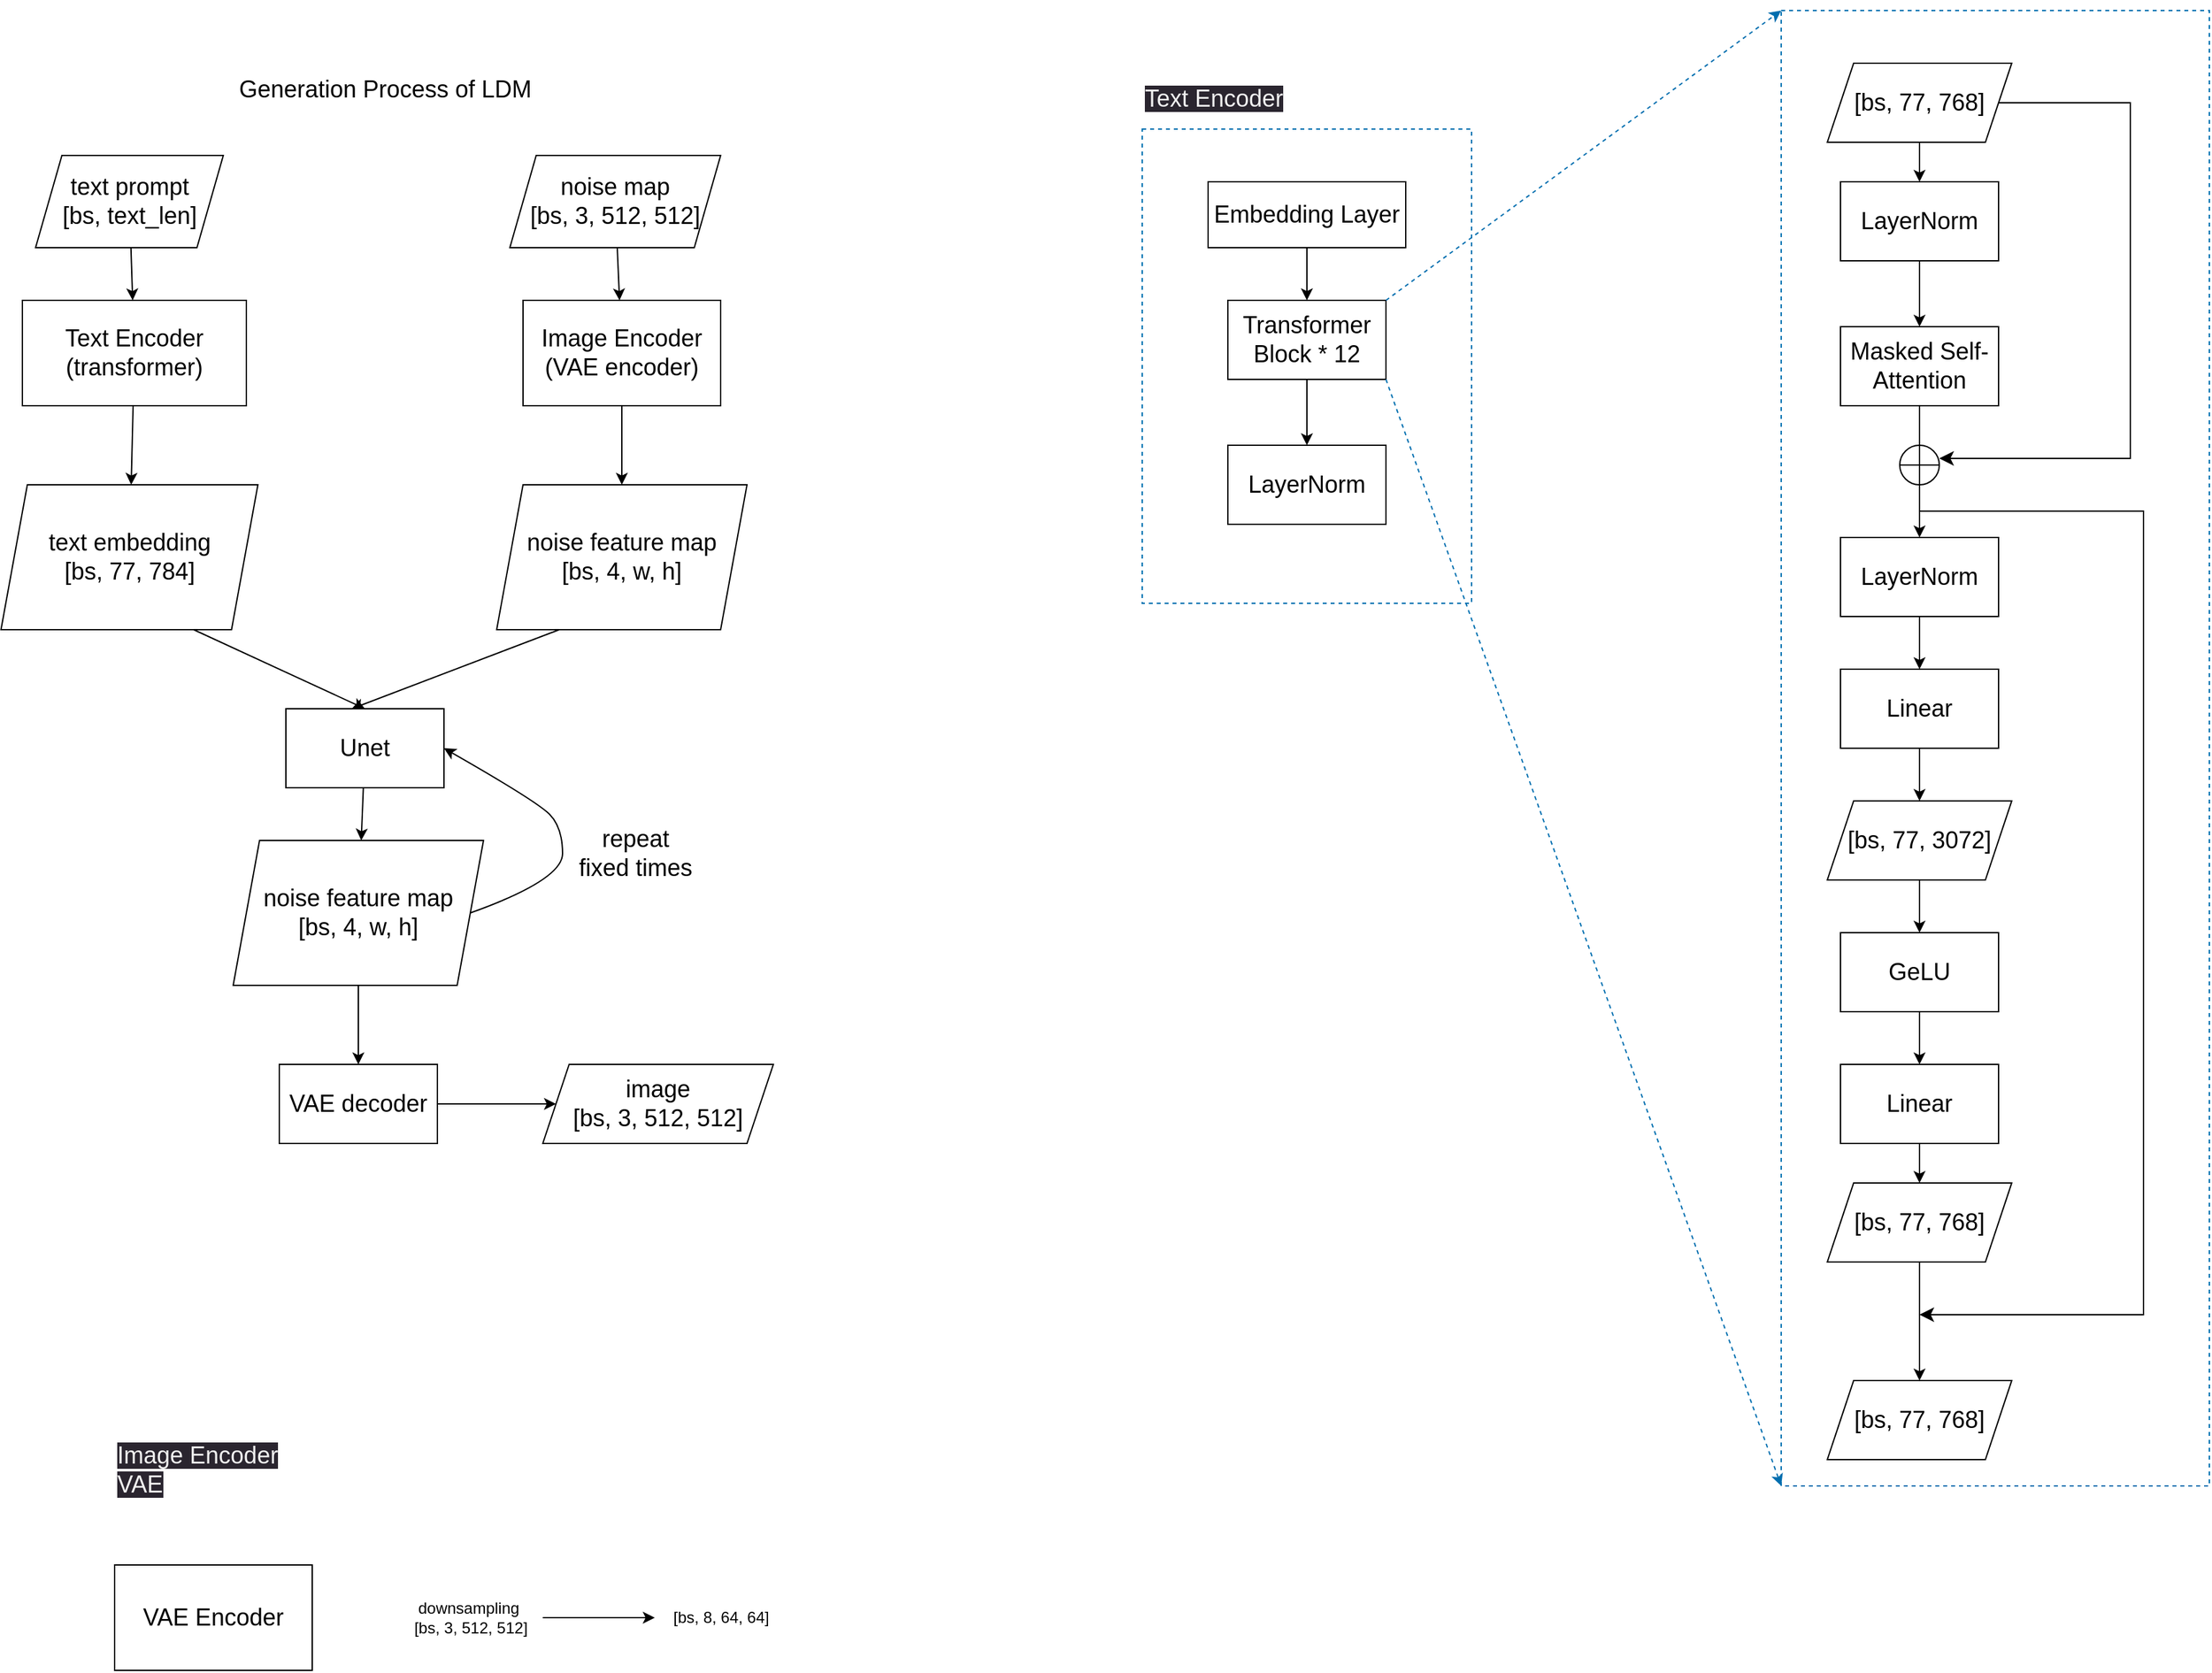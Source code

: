 <mxfile>
    <diagram id="syP8Kg_K8T-5q72GtrBR" name="Page-1">
        <mxGraphModel dx="1002" dy="1301" grid="1" gridSize="10" guides="1" tooltips="1" connect="1" arrows="1" fold="1" page="1" pageScale="1" pageWidth="2339" pageHeight="3300" math="0" shadow="0">
            <root>
                <mxCell id="0"/>
                <mxCell id="1" parent="0"/>
                <mxCell id="11" value="" style="edgeStyle=none;html=1;fontSize=18;" parent="1" source="3" target="10" edge="1">
                    <mxGeometry relative="1" as="geometry"/>
                </mxCell>
                <mxCell id="3" value="Text Encoder&lt;br&gt;(transformer)" style="rounded=0;whiteSpace=wrap;html=1;fontSize=18;" parent="1" vertex="1">
                    <mxGeometry x="70" y="360" width="170" height="80" as="geometry"/>
                </mxCell>
                <mxCell id="14" value="" style="edgeStyle=none;html=1;fontSize=18;" parent="1" source="4" target="13" edge="1">
                    <mxGeometry relative="1" as="geometry"/>
                </mxCell>
                <mxCell id="4" value="Image Encoder&lt;br&gt;(VAE encoder)" style="rounded=0;whiteSpace=wrap;html=1;fontSize=18;" parent="1" vertex="1">
                    <mxGeometry x="450" y="360" width="150" height="80" as="geometry"/>
                </mxCell>
                <mxCell id="6" value="" style="edgeStyle=none;html=1;fontSize=18;" parent="1" source="5" target="3" edge="1">
                    <mxGeometry relative="1" as="geometry"/>
                </mxCell>
                <mxCell id="5" value="text prompt&lt;br&gt;[bs, text_len]" style="shape=parallelogram;perimeter=parallelogramPerimeter;whiteSpace=wrap;html=1;fixedSize=1;fontSize=18;" parent="1" vertex="1">
                    <mxGeometry x="80" y="250" width="142.5" height="70" as="geometry"/>
                </mxCell>
                <mxCell id="8" value="" style="edgeStyle=none;html=1;fontSize=18;" parent="1" source="7" target="4" edge="1">
                    <mxGeometry relative="1" as="geometry"/>
                </mxCell>
                <mxCell id="7" value="noise map&lt;br&gt;[bs, 3, 512, 512]" style="shape=parallelogram;perimeter=parallelogramPerimeter;whiteSpace=wrap;html=1;fixedSize=1;fontSize=18;" parent="1" vertex="1">
                    <mxGeometry x="440" y="250" width="160" height="70" as="geometry"/>
                </mxCell>
                <mxCell id="16" style="edgeStyle=none;html=1;exitX=0.75;exitY=1;exitDx=0;exitDy=0;entryX=0.5;entryY=0;entryDx=0;entryDy=0;fontSize=18;" parent="1" source="10" target="15" edge="1">
                    <mxGeometry relative="1" as="geometry"/>
                </mxCell>
                <mxCell id="10" value="text embedding&lt;br&gt;[bs, 77, 784]" style="shape=parallelogram;perimeter=parallelogramPerimeter;whiteSpace=wrap;html=1;fixedSize=1;fontSize=18;rounded=0;" parent="1" vertex="1">
                    <mxGeometry x="53.75" y="500" width="195" height="110" as="geometry"/>
                </mxCell>
                <mxCell id="12" value="Generation Process of LDM" style="text;html=1;align=center;verticalAlign=middle;resizable=0;points=[];autosize=1;strokeColor=none;fillColor=none;fontSize=18;" parent="1" vertex="1">
                    <mxGeometry x="220" y="180" width="250" height="40" as="geometry"/>
                </mxCell>
                <mxCell id="17" style="edgeStyle=none;html=1;exitX=0.25;exitY=1;exitDx=0;exitDy=0;fontSize=18;" parent="1" source="13" edge="1">
                    <mxGeometry relative="1" as="geometry">
                        <mxPoint x="320" y="670" as="targetPoint"/>
                    </mxGeometry>
                </mxCell>
                <mxCell id="13" value="noise feature map&lt;br&gt;[bs, 4, w, h]" style="shape=parallelogram;perimeter=parallelogramPerimeter;whiteSpace=wrap;html=1;fixedSize=1;fontSize=18;rounded=0;" parent="1" vertex="1">
                    <mxGeometry x="430" y="500" width="190" height="110" as="geometry"/>
                </mxCell>
                <mxCell id="19" value="" style="edgeStyle=none;html=1;fontSize=18;" parent="1" source="15" target="18" edge="1">
                    <mxGeometry relative="1" as="geometry"/>
                </mxCell>
                <mxCell id="15" value="Unet" style="rounded=0;whiteSpace=wrap;html=1;fontSize=18;" parent="1" vertex="1">
                    <mxGeometry x="270" y="670" width="120" height="60" as="geometry"/>
                </mxCell>
                <mxCell id="24" value="" style="edgeStyle=none;html=1;fontSize=18;" parent="1" source="18" target="23" edge="1">
                    <mxGeometry relative="1" as="geometry"/>
                </mxCell>
                <mxCell id="18" value="noise feature map&lt;br&gt;[bs, 4, w, h]" style="shape=parallelogram;perimeter=parallelogramPerimeter;whiteSpace=wrap;html=1;fixedSize=1;fontSize=18;rounded=0;" parent="1" vertex="1">
                    <mxGeometry x="230" y="770" width="190" height="110" as="geometry"/>
                </mxCell>
                <mxCell id="21" value="" style="curved=1;endArrow=classic;html=1;fontSize=18;exitX=1;exitY=0.5;exitDx=0;exitDy=0;entryX=1;entryY=0.5;entryDx=0;entryDy=0;" parent="1" source="18" target="15" edge="1">
                    <mxGeometry width="50" height="50" relative="1" as="geometry">
                        <mxPoint x="540" y="800" as="sourcePoint"/>
                        <mxPoint x="590" y="750" as="targetPoint"/>
                        <Array as="points">
                            <mxPoint x="480" y="800"/>
                            <mxPoint x="480" y="760"/>
                            <mxPoint x="460" y="740"/>
                        </Array>
                    </mxGeometry>
                </mxCell>
                <mxCell id="22" value="repeat&lt;br&gt;fixed times" style="text;html=1;align=center;verticalAlign=middle;resizable=0;points=[];autosize=1;strokeColor=none;fillColor=none;fontSize=18;" parent="1" vertex="1">
                    <mxGeometry x="480" y="750" width="110" height="60" as="geometry"/>
                </mxCell>
                <mxCell id="26" value="" style="edgeStyle=none;html=1;fontSize=18;" parent="1" source="23" target="25" edge="1">
                    <mxGeometry relative="1" as="geometry"/>
                </mxCell>
                <mxCell id="23" value="VAE decoder" style="whiteSpace=wrap;html=1;fontSize=18;rounded=0;" parent="1" vertex="1">
                    <mxGeometry x="265" y="940" width="120" height="60" as="geometry"/>
                </mxCell>
                <mxCell id="25" value="image&lt;br&gt;[bs, 3, 512, 512]" style="shape=parallelogram;perimeter=parallelogramPerimeter;whiteSpace=wrap;html=1;fixedSize=1;fontSize=18;rounded=0;" parent="1" vertex="1">
                    <mxGeometry x="465" y="940" width="175" height="60" as="geometry"/>
                </mxCell>
                <mxCell id="29" value="" style="edgeStyle=none;html=1;" parent="1" source="27" target="28" edge="1">
                    <mxGeometry relative="1" as="geometry"/>
                </mxCell>
                <mxCell id="27" value="Embedding Layer" style="rounded=0;whiteSpace=wrap;html=1;fontSize=18;" parent="1" vertex="1">
                    <mxGeometry x="970" y="270" width="150" height="50" as="geometry"/>
                </mxCell>
                <mxCell id="32" value="" style="edgeStyle=none;html=1;" parent="1" source="28" target="31" edge="1">
                    <mxGeometry relative="1" as="geometry"/>
                </mxCell>
                <mxCell id="28" value="Transformer Block * 12" style="whiteSpace=wrap;html=1;fontSize=18;rounded=0;" parent="1" vertex="1">
                    <mxGeometry x="985" y="360" width="120" height="60" as="geometry"/>
                </mxCell>
                <mxCell id="31" value="LayerNorm" style="whiteSpace=wrap;html=1;fontSize=18;rounded=0;" parent="1" vertex="1">
                    <mxGeometry x="985" y="470" width="120" height="60" as="geometry"/>
                </mxCell>
                <mxCell id="35" value="" style="edgeStyle=none;html=1;fontSize=18;" parent="1" source="33" target="34" edge="1">
                    <mxGeometry relative="1" as="geometry"/>
                </mxCell>
                <mxCell id="33" value="&lt;font style=&quot;font-size: 18px;&quot;&gt;LayerNorm&lt;/font&gt;" style="whiteSpace=wrap;html=1;" parent="1" vertex="1">
                    <mxGeometry x="1450" y="270" width="120" height="60" as="geometry"/>
                </mxCell>
                <mxCell id="41" value="" style="edgeStyle=none;html=1;fontSize=18;startArrow=none;" parent="1" source="53" target="40" edge="1">
                    <mxGeometry relative="1" as="geometry"/>
                </mxCell>
                <mxCell id="34" value="&lt;font style=&quot;font-size: 18px;&quot;&gt;Masked Self-Attention&lt;/font&gt;" style="whiteSpace=wrap;html=1;" parent="1" vertex="1">
                    <mxGeometry x="1450" y="380" width="120" height="60" as="geometry"/>
                </mxCell>
                <mxCell id="37" value="" style="edgeStyle=none;html=1;fontSize=18;" parent="1" source="36" target="33" edge="1">
                    <mxGeometry relative="1" as="geometry"/>
                </mxCell>
                <mxCell id="36" value="[bs, 77, 768]" style="shape=parallelogram;perimeter=parallelogramPerimeter;whiteSpace=wrap;html=1;fixedSize=1;fontSize=18;" parent="1" vertex="1">
                    <mxGeometry x="1440" y="180" width="140" height="60" as="geometry"/>
                </mxCell>
                <mxCell id="43" value="" style="edgeStyle=none;html=1;fontSize=18;" parent="1" source="40" target="42" edge="1">
                    <mxGeometry relative="1" as="geometry"/>
                </mxCell>
                <mxCell id="40" value="&lt;font style=&quot;font-size: 18px;&quot;&gt;LayerNorm&lt;/font&gt;" style="whiteSpace=wrap;html=1;" parent="1" vertex="1">
                    <mxGeometry x="1450" y="540" width="120" height="60" as="geometry"/>
                </mxCell>
                <mxCell id="45" value="" style="edgeStyle=none;html=1;fontSize=18;" parent="1" source="42" target="44" edge="1">
                    <mxGeometry relative="1" as="geometry"/>
                </mxCell>
                <mxCell id="42" value="&lt;font style=&quot;font-size: 18px;&quot;&gt;Linear&lt;/font&gt;" style="whiteSpace=wrap;html=1;" parent="1" vertex="1">
                    <mxGeometry x="1450" y="640" width="120" height="60" as="geometry"/>
                </mxCell>
                <mxCell id="52" value="" style="edgeStyle=none;html=1;fontSize=18;" parent="1" source="44" target="51" edge="1">
                    <mxGeometry relative="1" as="geometry"/>
                </mxCell>
                <mxCell id="44" value="[bs, 77, 3072]" style="shape=parallelogram;perimeter=parallelogramPerimeter;whiteSpace=wrap;html=1;fixedSize=1;fontSize=18;" parent="1" vertex="1">
                    <mxGeometry x="1440" y="740" width="140" height="60" as="geometry"/>
                </mxCell>
                <mxCell id="46" value="" style="edgeStyle=elbowEdgeStyle;elbow=horizontal;endArrow=classic;html=1;curved=0;rounded=0;endSize=8;startSize=8;fontSize=18;" parent="1" source="36" edge="1">
                    <mxGeometry width="50" height="50" relative="1" as="geometry">
                        <mxPoint x="1625" y="210" as="sourcePoint"/>
                        <mxPoint x="1525" y="480" as="targetPoint"/>
                        <Array as="points">
                            <mxPoint x="1670" y="480"/>
                        </Array>
                    </mxGeometry>
                </mxCell>
                <mxCell id="59" value="" style="edgeStyle=none;html=1;fontSize=18;" parent="1" source="51" target="58" edge="1">
                    <mxGeometry relative="1" as="geometry"/>
                </mxCell>
                <mxCell id="51" value="GeLU" style="whiteSpace=wrap;html=1;fontSize=18;" parent="1" vertex="1">
                    <mxGeometry x="1450" y="840" width="120" height="60" as="geometry"/>
                </mxCell>
                <mxCell id="54" value="" style="edgeStyle=none;html=1;fontSize=18;endArrow=none;entryX=0.5;entryY=0.333;entryDx=0;entryDy=0;entryPerimeter=0;" parent="1" source="34" target="53" edge="1">
                    <mxGeometry relative="1" as="geometry">
                        <mxPoint x="1510" y="440" as="sourcePoint"/>
                        <mxPoint x="1510" y="540" as="targetPoint"/>
                    </mxGeometry>
                </mxCell>
                <mxCell id="53" value="" style="shape=orEllipse;perimeter=ellipsePerimeter;whiteSpace=wrap;html=1;backgroundOutline=1;fontSize=18;" parent="1" vertex="1">
                    <mxGeometry x="1495" y="470" width="30" height="30" as="geometry"/>
                </mxCell>
                <mxCell id="57" value="" style="edgeStyle=elbowEdgeStyle;elbow=horizontal;endArrow=classic;html=1;curved=0;rounded=0;endSize=8;startSize=8;fontSize=18;" parent="1" edge="1">
                    <mxGeometry width="50" height="50" relative="1" as="geometry">
                        <mxPoint x="1510" y="520" as="sourcePoint"/>
                        <mxPoint x="1510" y="1130" as="targetPoint"/>
                        <Array as="points">
                            <mxPoint x="1680" y="820"/>
                        </Array>
                    </mxGeometry>
                </mxCell>
                <mxCell id="61" value="" style="edgeStyle=none;html=1;fontSize=18;" parent="1" source="58" target="60" edge="1">
                    <mxGeometry relative="1" as="geometry"/>
                </mxCell>
                <mxCell id="58" value="&lt;font style=&quot;font-size: 18px;&quot;&gt;Linear&lt;/font&gt;" style="whiteSpace=wrap;html=1;" parent="1" vertex="1">
                    <mxGeometry x="1450" y="940" width="120" height="60" as="geometry"/>
                </mxCell>
                <mxCell id="64" value="" style="edgeStyle=none;html=1;fontSize=18;" parent="1" source="60" target="63" edge="1">
                    <mxGeometry relative="1" as="geometry"/>
                </mxCell>
                <mxCell id="60" value="[bs, 77, 768]" style="shape=parallelogram;perimeter=parallelogramPerimeter;whiteSpace=wrap;html=1;fixedSize=1;fontSize=18;" parent="1" vertex="1">
                    <mxGeometry x="1440" y="1030" width="140" height="60" as="geometry"/>
                </mxCell>
                <mxCell id="63" value="[bs, 77, 768]" style="shape=parallelogram;perimeter=parallelogramPerimeter;whiteSpace=wrap;html=1;fixedSize=1;fontSize=18;" parent="1" vertex="1">
                    <mxGeometry x="1440" y="1180" width="140" height="60" as="geometry"/>
                </mxCell>
                <mxCell id="69" value="" style="whiteSpace=wrap;html=1;fontSize=18;dashed=1;fillColor=none;fontColor=#ffffff;strokeColor=#006EAF;" parent="1" vertex="1">
                    <mxGeometry x="1405" y="140" width="325" height="1120" as="geometry"/>
                </mxCell>
                <mxCell id="70" value="" style="edgeStyle=none;orthogonalLoop=1;jettySize=auto;html=1;fontSize=18;fillColor=#1ba1e2;strokeColor=#006EAF;dashed=1;exitX=1;exitY=0;exitDx=0;exitDy=0;entryX=0;entryY=0;entryDx=0;entryDy=0;" parent="1" source="28" target="69" edge="1">
                    <mxGeometry width="80" relative="1" as="geometry">
                        <mxPoint x="1140" y="359" as="sourcePoint"/>
                        <mxPoint x="1220" y="359" as="targetPoint"/>
                        <Array as="points"/>
                    </mxGeometry>
                </mxCell>
                <mxCell id="71" value="" style="edgeStyle=none;orthogonalLoop=1;jettySize=auto;html=1;fontSize=18;fillColor=#1ba1e2;strokeColor=#006EAF;dashed=1;exitX=1;exitY=1;exitDx=0;exitDy=0;entryX=0;entryY=1;entryDx=0;entryDy=0;" parent="1" source="28" target="69" edge="1">
                    <mxGeometry width="80" relative="1" as="geometry">
                        <mxPoint x="1115" y="370" as="sourcePoint"/>
                        <mxPoint x="1415" y="150.0" as="targetPoint"/>
                        <Array as="points"/>
                    </mxGeometry>
                </mxCell>
                <mxCell id="72" value="" style="whiteSpace=wrap;html=1;dashed=1;fontSize=18;fillColor=none;fontColor=#ffffff;strokeColor=#006EAF;" parent="1" vertex="1">
                    <mxGeometry x="920" y="230" width="250" height="360" as="geometry"/>
                </mxCell>
                <mxCell id="75" value="&lt;span style=&quot;color: rgb(240, 240, 240); font-family: Helvetica; font-size: 18px; font-style: normal; font-variant-ligatures: normal; font-variant-caps: normal; font-weight: 400; letter-spacing: normal; orphans: 2; text-align: center; text-indent: 0px; text-transform: none; widows: 2; word-spacing: 0px; -webkit-text-stroke-width: 0px; background-color: rgb(42, 37, 47); text-decoration-thickness: initial; text-decoration-style: initial; text-decoration-color: initial; float: none; display: inline !important;&quot;&gt;Text Encoder&lt;/span&gt;" style="text;whiteSpace=wrap;html=1;fontSize=18;" parent="1" vertex="1">
                    <mxGeometry x="920" y="190" width="140" height="40" as="geometry"/>
                </mxCell>
                <mxCell id="76" value="&lt;span style=&quot;color: rgb(240, 240, 240); font-family: Helvetica; font-size: 18px; font-style: normal; font-variant-ligatures: normal; font-variant-caps: normal; font-weight: 400; letter-spacing: normal; orphans: 2; text-align: center; text-indent: 0px; text-transform: none; widows: 2; word-spacing: 0px; -webkit-text-stroke-width: 0px; background-color: rgb(42, 37, 47); text-decoration-thickness: initial; text-decoration-style: initial; text-decoration-color: initial; float: none; display: inline !important;&quot;&gt;Image Encoder&lt;br&gt;VAE&lt;br&gt;&lt;/span&gt;" style="text;whiteSpace=wrap;html=1;fontSize=18;" vertex="1" parent="1">
                    <mxGeometry x="140" y="1220" width="140" height="50" as="geometry"/>
                </mxCell>
                <mxCell id="77" value="VAE Encoder" style="rounded=0;whiteSpace=wrap;html=1;fontSize=18;" vertex="1" parent="1">
                    <mxGeometry x="140" y="1320" width="150" height="80" as="geometry"/>
                </mxCell>
                <mxCell id="81" value="" style="edgeStyle=none;html=1;" edge="1" parent="1" source="79" target="80">
                    <mxGeometry relative="1" as="geometry"/>
                </mxCell>
                <mxCell id="79" value="downsampling&amp;nbsp;&lt;br&gt;[bs, 3, 512, 512]" style="text;html=1;align=center;verticalAlign=middle;resizable=0;points=[];autosize=1;strokeColor=none;fillColor=none;" vertex="1" parent="1">
                    <mxGeometry x="355" y="1340" width="110" height="40" as="geometry"/>
                </mxCell>
                <mxCell id="80" value="[bs, 8, 64, 64]" style="text;html=1;align=center;verticalAlign=middle;resizable=0;points=[];autosize=1;strokeColor=none;fillColor=none;" vertex="1" parent="1">
                    <mxGeometry x="550" y="1345" width="100" height="30" as="geometry"/>
                </mxCell>
            </root>
        </mxGraphModel>
    </diagram>
</mxfile>